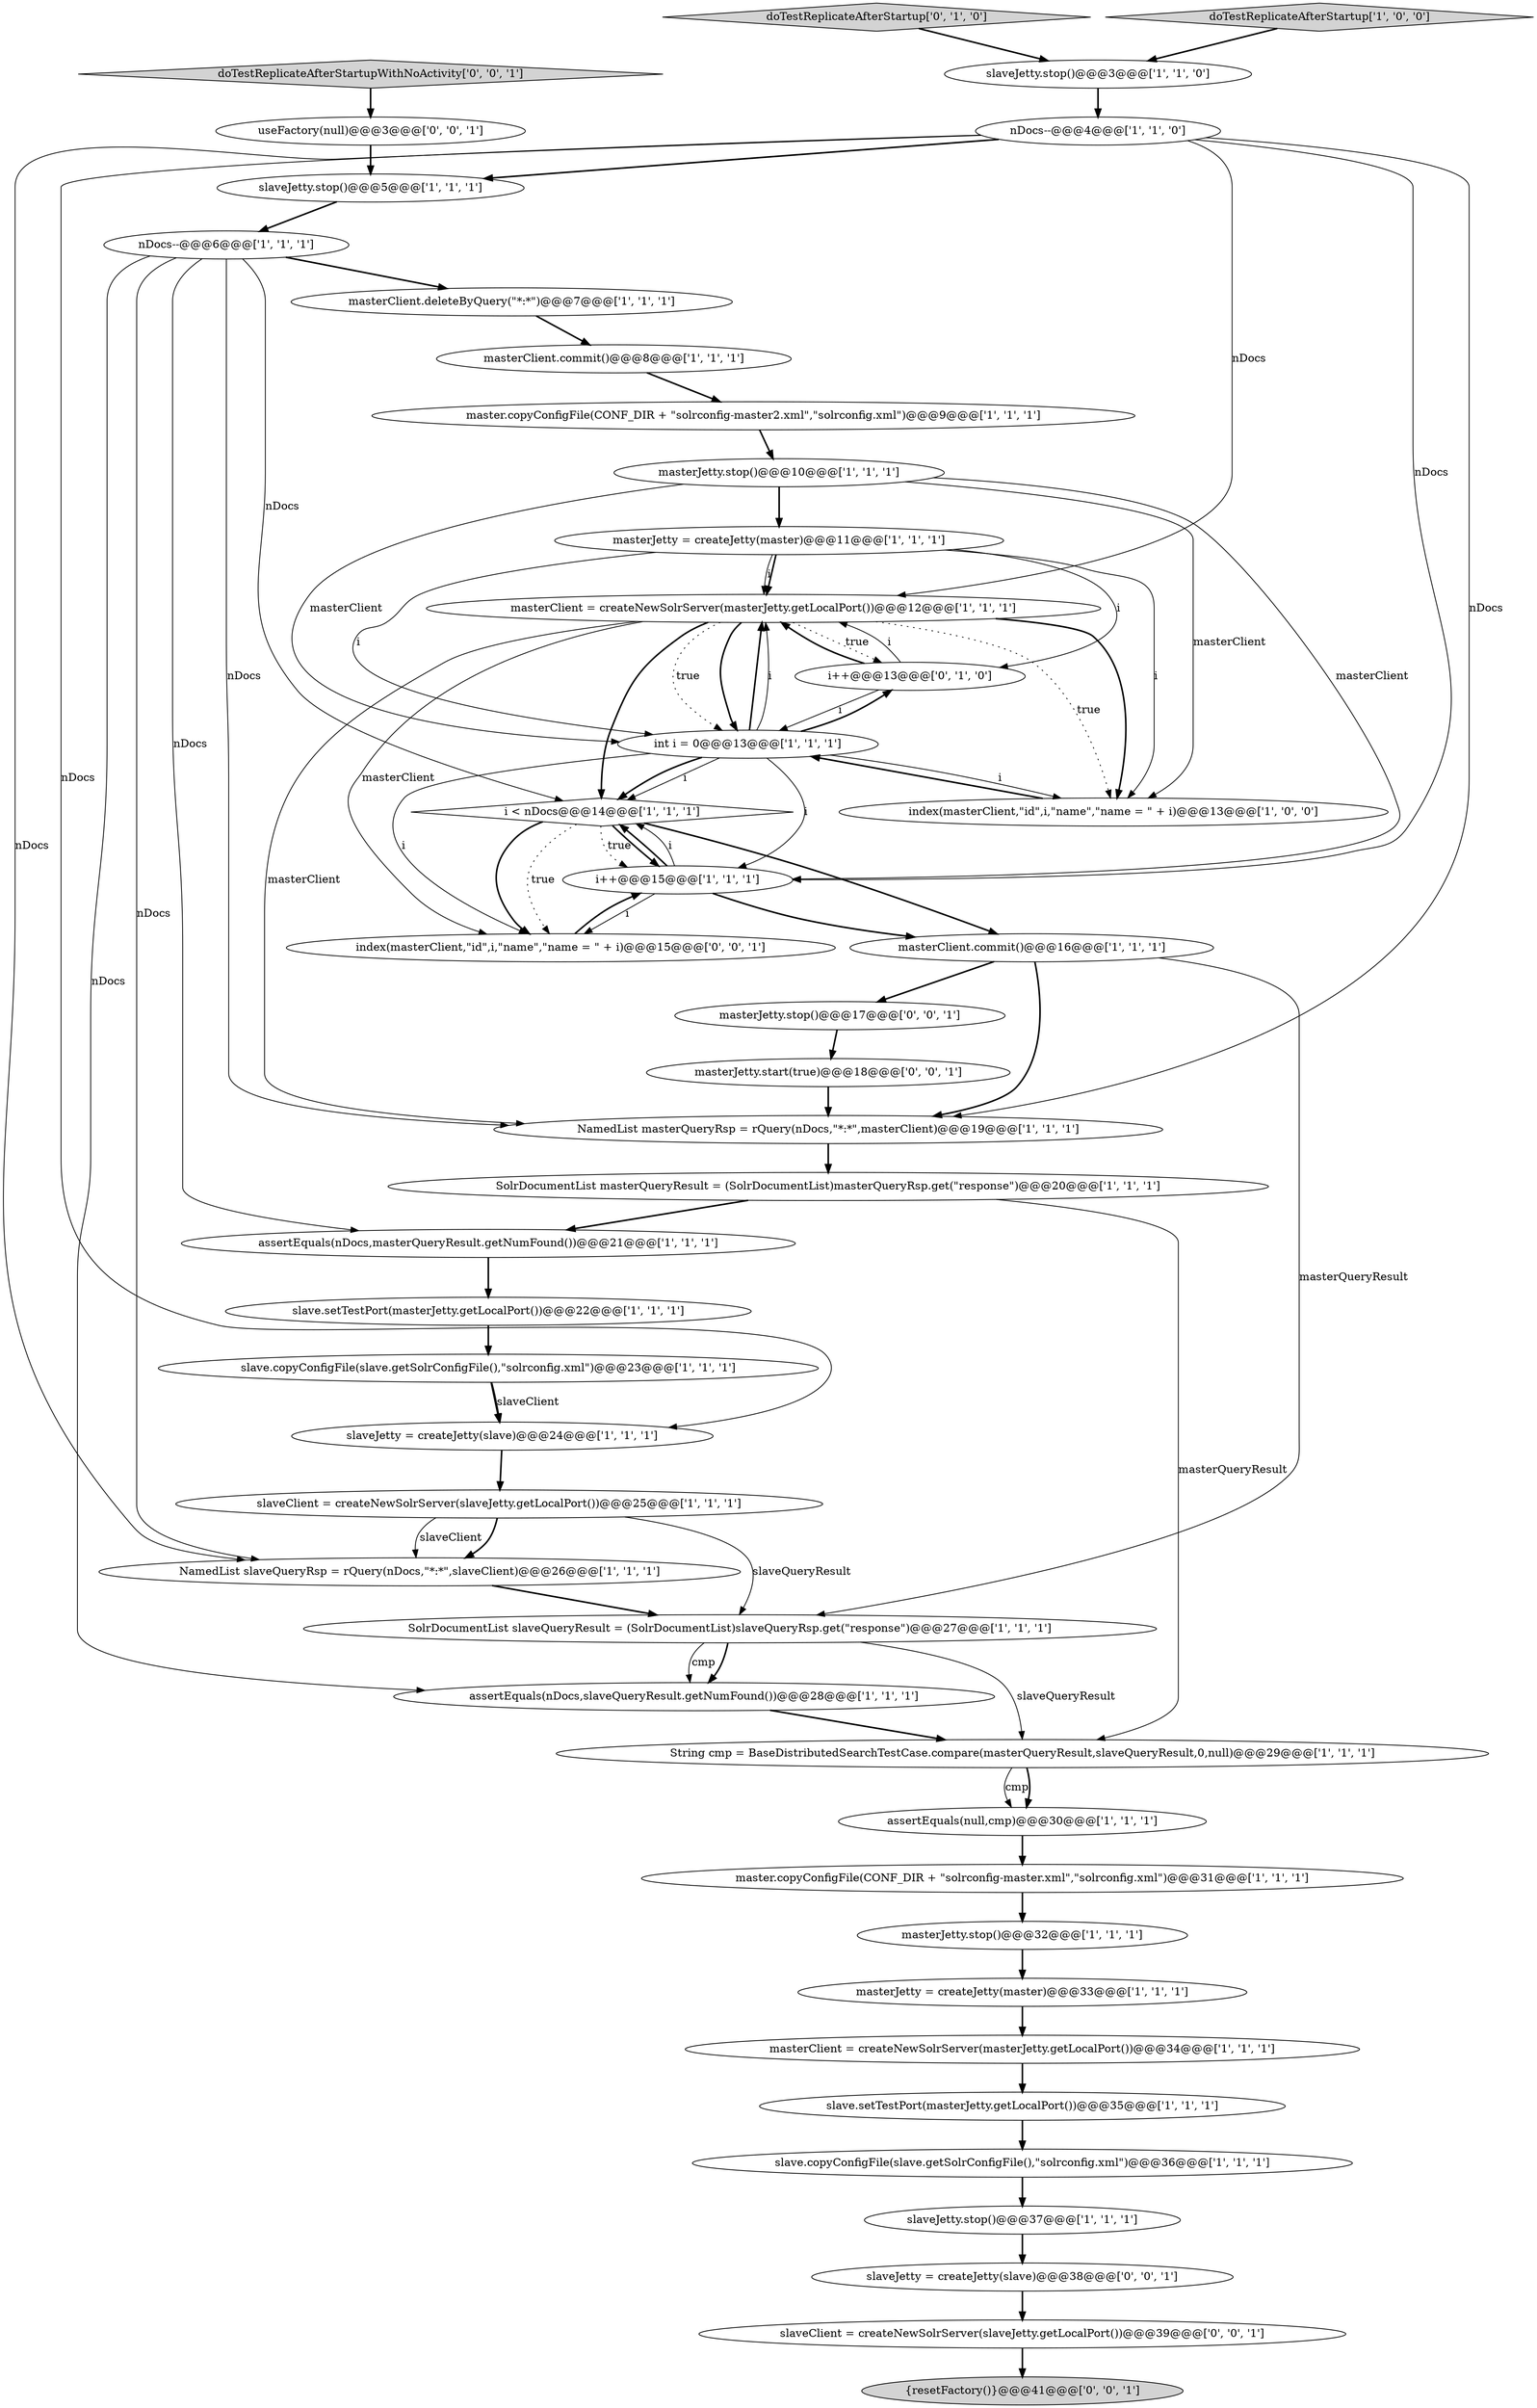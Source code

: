 digraph {
34 [style = filled, label = "slave.setTestPort(masterJetty.getLocalPort())@@@22@@@['1', '1', '1']", fillcolor = white, shape = ellipse image = "AAA0AAABBB1BBB"];
13 [style = filled, label = "slaveJetty = createJetty(slave)@@@24@@@['1', '1', '1']", fillcolor = white, shape = ellipse image = "AAA0AAABBB1BBB"];
16 [style = filled, label = "slaveJetty.stop()@@@37@@@['1', '1', '1']", fillcolor = white, shape = ellipse image = "AAA0AAABBB1BBB"];
0 [style = filled, label = "slaveJetty.stop()@@@5@@@['1', '1', '1']", fillcolor = white, shape = ellipse image = "AAA0AAABBB1BBB"];
36 [style = filled, label = "doTestReplicateAfterStartup['0', '1', '0']", fillcolor = lightgray, shape = diamond image = "AAA0AAABBB2BBB"];
44 [style = filled, label = "masterJetty.stop()@@@17@@@['0', '0', '1']", fillcolor = white, shape = ellipse image = "AAA0AAABBB3BBB"];
42 [style = filled, label = "slaveJetty = createJetty(slave)@@@38@@@['0', '0', '1']", fillcolor = white, shape = ellipse image = "AAA0AAABBB3BBB"];
22 [style = filled, label = "SolrDocumentList masterQueryResult = (SolrDocumentList)masterQueryRsp.get(\"response\")@@@20@@@['1', '1', '1']", fillcolor = white, shape = ellipse image = "AAA0AAABBB1BBB"];
4 [style = filled, label = "masterClient.deleteByQuery(\"*:*\")@@@7@@@['1', '1', '1']", fillcolor = white, shape = ellipse image = "AAA0AAABBB1BBB"];
32 [style = filled, label = "doTestReplicateAfterStartup['1', '0', '0']", fillcolor = lightgray, shape = diamond image = "AAA0AAABBB1BBB"];
28 [style = filled, label = "nDocs--@@@6@@@['1', '1', '1']", fillcolor = white, shape = ellipse image = "AAA0AAABBB1BBB"];
20 [style = filled, label = "slaveJetty.stop()@@@3@@@['1', '1', '0']", fillcolor = white, shape = ellipse image = "AAA0AAABBB1BBB"];
27 [style = filled, label = "masterJetty = createJetty(master)@@@33@@@['1', '1', '1']", fillcolor = white, shape = ellipse image = "AAA0AAABBB1BBB"];
11 [style = filled, label = "slave.copyConfigFile(slave.getSolrConfigFile(),\"solrconfig.xml\")@@@23@@@['1', '1', '1']", fillcolor = white, shape = ellipse image = "AAA0AAABBB1BBB"];
18 [style = filled, label = "assertEquals(null,cmp)@@@30@@@['1', '1', '1']", fillcolor = white, shape = ellipse image = "AAA0AAABBB1BBB"];
5 [style = filled, label = "master.copyConfigFile(CONF_DIR + \"solrconfig-master2.xml\",\"solrconfig.xml\")@@@9@@@['1', '1', '1']", fillcolor = white, shape = ellipse image = "AAA0AAABBB1BBB"];
24 [style = filled, label = "masterJetty.stop()@@@10@@@['1', '1', '1']", fillcolor = white, shape = ellipse image = "AAA0AAABBB1BBB"];
25 [style = filled, label = "SolrDocumentList slaveQueryResult = (SolrDocumentList)slaveQueryRsp.get(\"response\")@@@27@@@['1', '1', '1']", fillcolor = white, shape = ellipse image = "AAA0AAABBB1BBB"];
26 [style = filled, label = "slave.copyConfigFile(slave.getSolrConfigFile(),\"solrconfig.xml\")@@@36@@@['1', '1', '1']", fillcolor = white, shape = ellipse image = "AAA0AAABBB1BBB"];
19 [style = filled, label = "masterClient = createNewSolrServer(masterJetty.getLocalPort())@@@12@@@['1', '1', '1']", fillcolor = white, shape = ellipse image = "AAA0AAABBB1BBB"];
31 [style = filled, label = "NamedList masterQueryRsp = rQuery(nDocs,\"*:*\",masterClient)@@@19@@@['1', '1', '1']", fillcolor = white, shape = ellipse image = "AAA0AAABBB1BBB"];
17 [style = filled, label = "NamedList slaveQueryRsp = rQuery(nDocs,\"*:*\",slaveClient)@@@26@@@['1', '1', '1']", fillcolor = white, shape = ellipse image = "AAA0AAABBB1BBB"];
3 [style = filled, label = "masterJetty.stop()@@@32@@@['1', '1', '1']", fillcolor = white, shape = ellipse image = "AAA0AAABBB1BBB"];
7 [style = filled, label = "masterClient.commit()@@@16@@@['1', '1', '1']", fillcolor = white, shape = ellipse image = "AAA0AAABBB1BBB"];
23 [style = filled, label = "masterClient.commit()@@@8@@@['1', '1', '1']", fillcolor = white, shape = ellipse image = "AAA0AAABBB1BBB"];
10 [style = filled, label = "masterJetty = createJetty(master)@@@11@@@['1', '1', '1']", fillcolor = white, shape = ellipse image = "AAA0AAABBB1BBB"];
29 [style = filled, label = "slave.setTestPort(masterJetty.getLocalPort())@@@35@@@['1', '1', '1']", fillcolor = white, shape = ellipse image = "AAA0AAABBB1BBB"];
14 [style = filled, label = "i++@@@15@@@['1', '1', '1']", fillcolor = white, shape = ellipse image = "AAA0AAABBB1BBB"];
35 [style = filled, label = "i++@@@13@@@['0', '1', '0']", fillcolor = white, shape = ellipse image = "AAA0AAABBB2BBB"];
43 [style = filled, label = "masterJetty.start(true)@@@18@@@['0', '0', '1']", fillcolor = white, shape = ellipse image = "AAA0AAABBB3BBB"];
39 [style = filled, label = "slaveClient = createNewSolrServer(slaveJetty.getLocalPort())@@@39@@@['0', '0', '1']", fillcolor = white, shape = ellipse image = "AAA0AAABBB3BBB"];
8 [style = filled, label = "String cmp = BaseDistributedSearchTestCase.compare(masterQueryResult,slaveQueryResult,0,null)@@@29@@@['1', '1', '1']", fillcolor = white, shape = ellipse image = "AAA0AAABBB1BBB"];
37 [style = filled, label = "useFactory(null)@@@3@@@['0', '0', '1']", fillcolor = white, shape = ellipse image = "AAA0AAABBB3BBB"];
1 [style = filled, label = "index(masterClient,\"id\",i,\"name\",\"name = \" + i)@@@13@@@['1', '0', '0']", fillcolor = white, shape = ellipse image = "AAA0AAABBB1BBB"];
15 [style = filled, label = "assertEquals(nDocs,masterQueryResult.getNumFound())@@@21@@@['1', '1', '1']", fillcolor = white, shape = ellipse image = "AAA0AAABBB1BBB"];
38 [style = filled, label = "{resetFactory()}@@@41@@@['0', '0', '1']", fillcolor = lightgray, shape = ellipse image = "AAA0AAABBB3BBB"];
33 [style = filled, label = "int i = 0@@@13@@@['1', '1', '1']", fillcolor = white, shape = ellipse image = "AAA0AAABBB1BBB"];
41 [style = filled, label = "index(masterClient,\"id\",i,\"name\",\"name = \" + i)@@@15@@@['0', '0', '1']", fillcolor = white, shape = ellipse image = "AAA0AAABBB3BBB"];
6 [style = filled, label = "nDocs--@@@4@@@['1', '1', '0']", fillcolor = white, shape = ellipse image = "AAA0AAABBB1BBB"];
9 [style = filled, label = "master.copyConfigFile(CONF_DIR + \"solrconfig-master.xml\",\"solrconfig.xml\")@@@31@@@['1', '1', '1']", fillcolor = white, shape = ellipse image = "AAA0AAABBB1BBB"];
12 [style = filled, label = "masterClient = createNewSolrServer(masterJetty.getLocalPort())@@@34@@@['1', '1', '1']", fillcolor = white, shape = ellipse image = "AAA0AAABBB1BBB"];
21 [style = filled, label = "i < nDocs@@@14@@@['1', '1', '1']", fillcolor = white, shape = diamond image = "AAA0AAABBB1BBB"];
30 [style = filled, label = "slaveClient = createNewSolrServer(slaveJetty.getLocalPort())@@@25@@@['1', '1', '1']", fillcolor = white, shape = ellipse image = "AAA0AAABBB1BBB"];
40 [style = filled, label = "doTestReplicateAfterStartupWithNoActivity['0', '0', '1']", fillcolor = lightgray, shape = diamond image = "AAA0AAABBB3BBB"];
2 [style = filled, label = "assertEquals(nDocs,slaveQueryResult.getNumFound())@@@28@@@['1', '1', '1']", fillcolor = white, shape = ellipse image = "AAA0AAABBB1BBB"];
17->25 [style = bold, label=""];
37->0 [style = bold, label=""];
22->15 [style = bold, label=""];
8->18 [style = solid, label="cmp"];
10->19 [style = bold, label=""];
19->31 [style = solid, label="masterClient"];
28->21 [style = solid, label="nDocs"];
7->31 [style = bold, label=""];
36->20 [style = bold, label=""];
28->15 [style = solid, label="nDocs"];
14->7 [style = bold, label=""];
3->27 [style = bold, label=""];
19->1 [style = bold, label=""];
1->33 [style = bold, label=""];
28->4 [style = bold, label=""];
6->31 [style = solid, label="nDocs"];
11->13 [style = bold, label=""];
39->38 [style = bold, label=""];
10->33 [style = solid, label="i"];
35->33 [style = solid, label="i"];
33->14 [style = solid, label="i"];
16->42 [style = bold, label=""];
19->35 [style = dotted, label="true"];
32->20 [style = bold, label=""];
24->1 [style = solid, label="masterClient"];
40->37 [style = bold, label=""];
24->10 [style = bold, label=""];
22->8 [style = solid, label="masterQueryResult"];
15->34 [style = bold, label=""];
27->12 [style = bold, label=""];
8->18 [style = bold, label=""];
21->41 [style = bold, label=""];
25->8 [style = solid, label="slaveQueryResult"];
19->33 [style = dotted, label="true"];
6->19 [style = solid, label="nDocs"];
30->25 [style = solid, label="slaveQueryResult"];
25->2 [style = bold, label=""];
29->26 [style = bold, label=""];
28->17 [style = solid, label="nDocs"];
6->17 [style = solid, label="nDocs"];
26->16 [style = bold, label=""];
19->41 [style = solid, label="masterClient"];
12->29 [style = bold, label=""];
28->2 [style = solid, label="nDocs"];
33->41 [style = solid, label="i"];
18->9 [style = bold, label=""];
14->21 [style = solid, label="i"];
21->7 [style = bold, label=""];
11->13 [style = solid, label="slaveClient"];
14->21 [style = bold, label=""];
4->23 [style = bold, label=""];
7->44 [style = bold, label=""];
19->33 [style = bold, label=""];
19->1 [style = dotted, label="true"];
30->17 [style = bold, label=""];
24->33 [style = solid, label="masterClient"];
23->5 [style = bold, label=""];
10->35 [style = solid, label="i"];
42->39 [style = bold, label=""];
10->1 [style = solid, label="i"];
14->41 [style = solid, label="i"];
35->19 [style = solid, label="i"];
21->41 [style = dotted, label="true"];
33->1 [style = solid, label="i"];
5->24 [style = bold, label=""];
25->2 [style = solid, label="cmp"];
9->3 [style = bold, label=""];
33->19 [style = bold, label=""];
41->14 [style = bold, label=""];
10->19 [style = solid, label="i"];
43->31 [style = bold, label=""];
21->14 [style = bold, label=""];
6->14 [style = solid, label="nDocs"];
19->21 [style = bold, label=""];
28->31 [style = solid, label="nDocs"];
33->35 [style = bold, label=""];
6->13 [style = solid, label="nDocs"];
31->22 [style = bold, label=""];
35->19 [style = bold, label=""];
6->0 [style = bold, label=""];
33->21 [style = solid, label="i"];
13->30 [style = bold, label=""];
20->6 [style = bold, label=""];
34->11 [style = bold, label=""];
44->43 [style = bold, label=""];
30->17 [style = solid, label="slaveClient"];
21->14 [style = dotted, label="true"];
24->14 [style = solid, label="masterClient"];
33->19 [style = solid, label="i"];
33->21 [style = bold, label=""];
7->25 [style = solid, label="masterQueryResult"];
0->28 [style = bold, label=""];
2->8 [style = bold, label=""];
}
